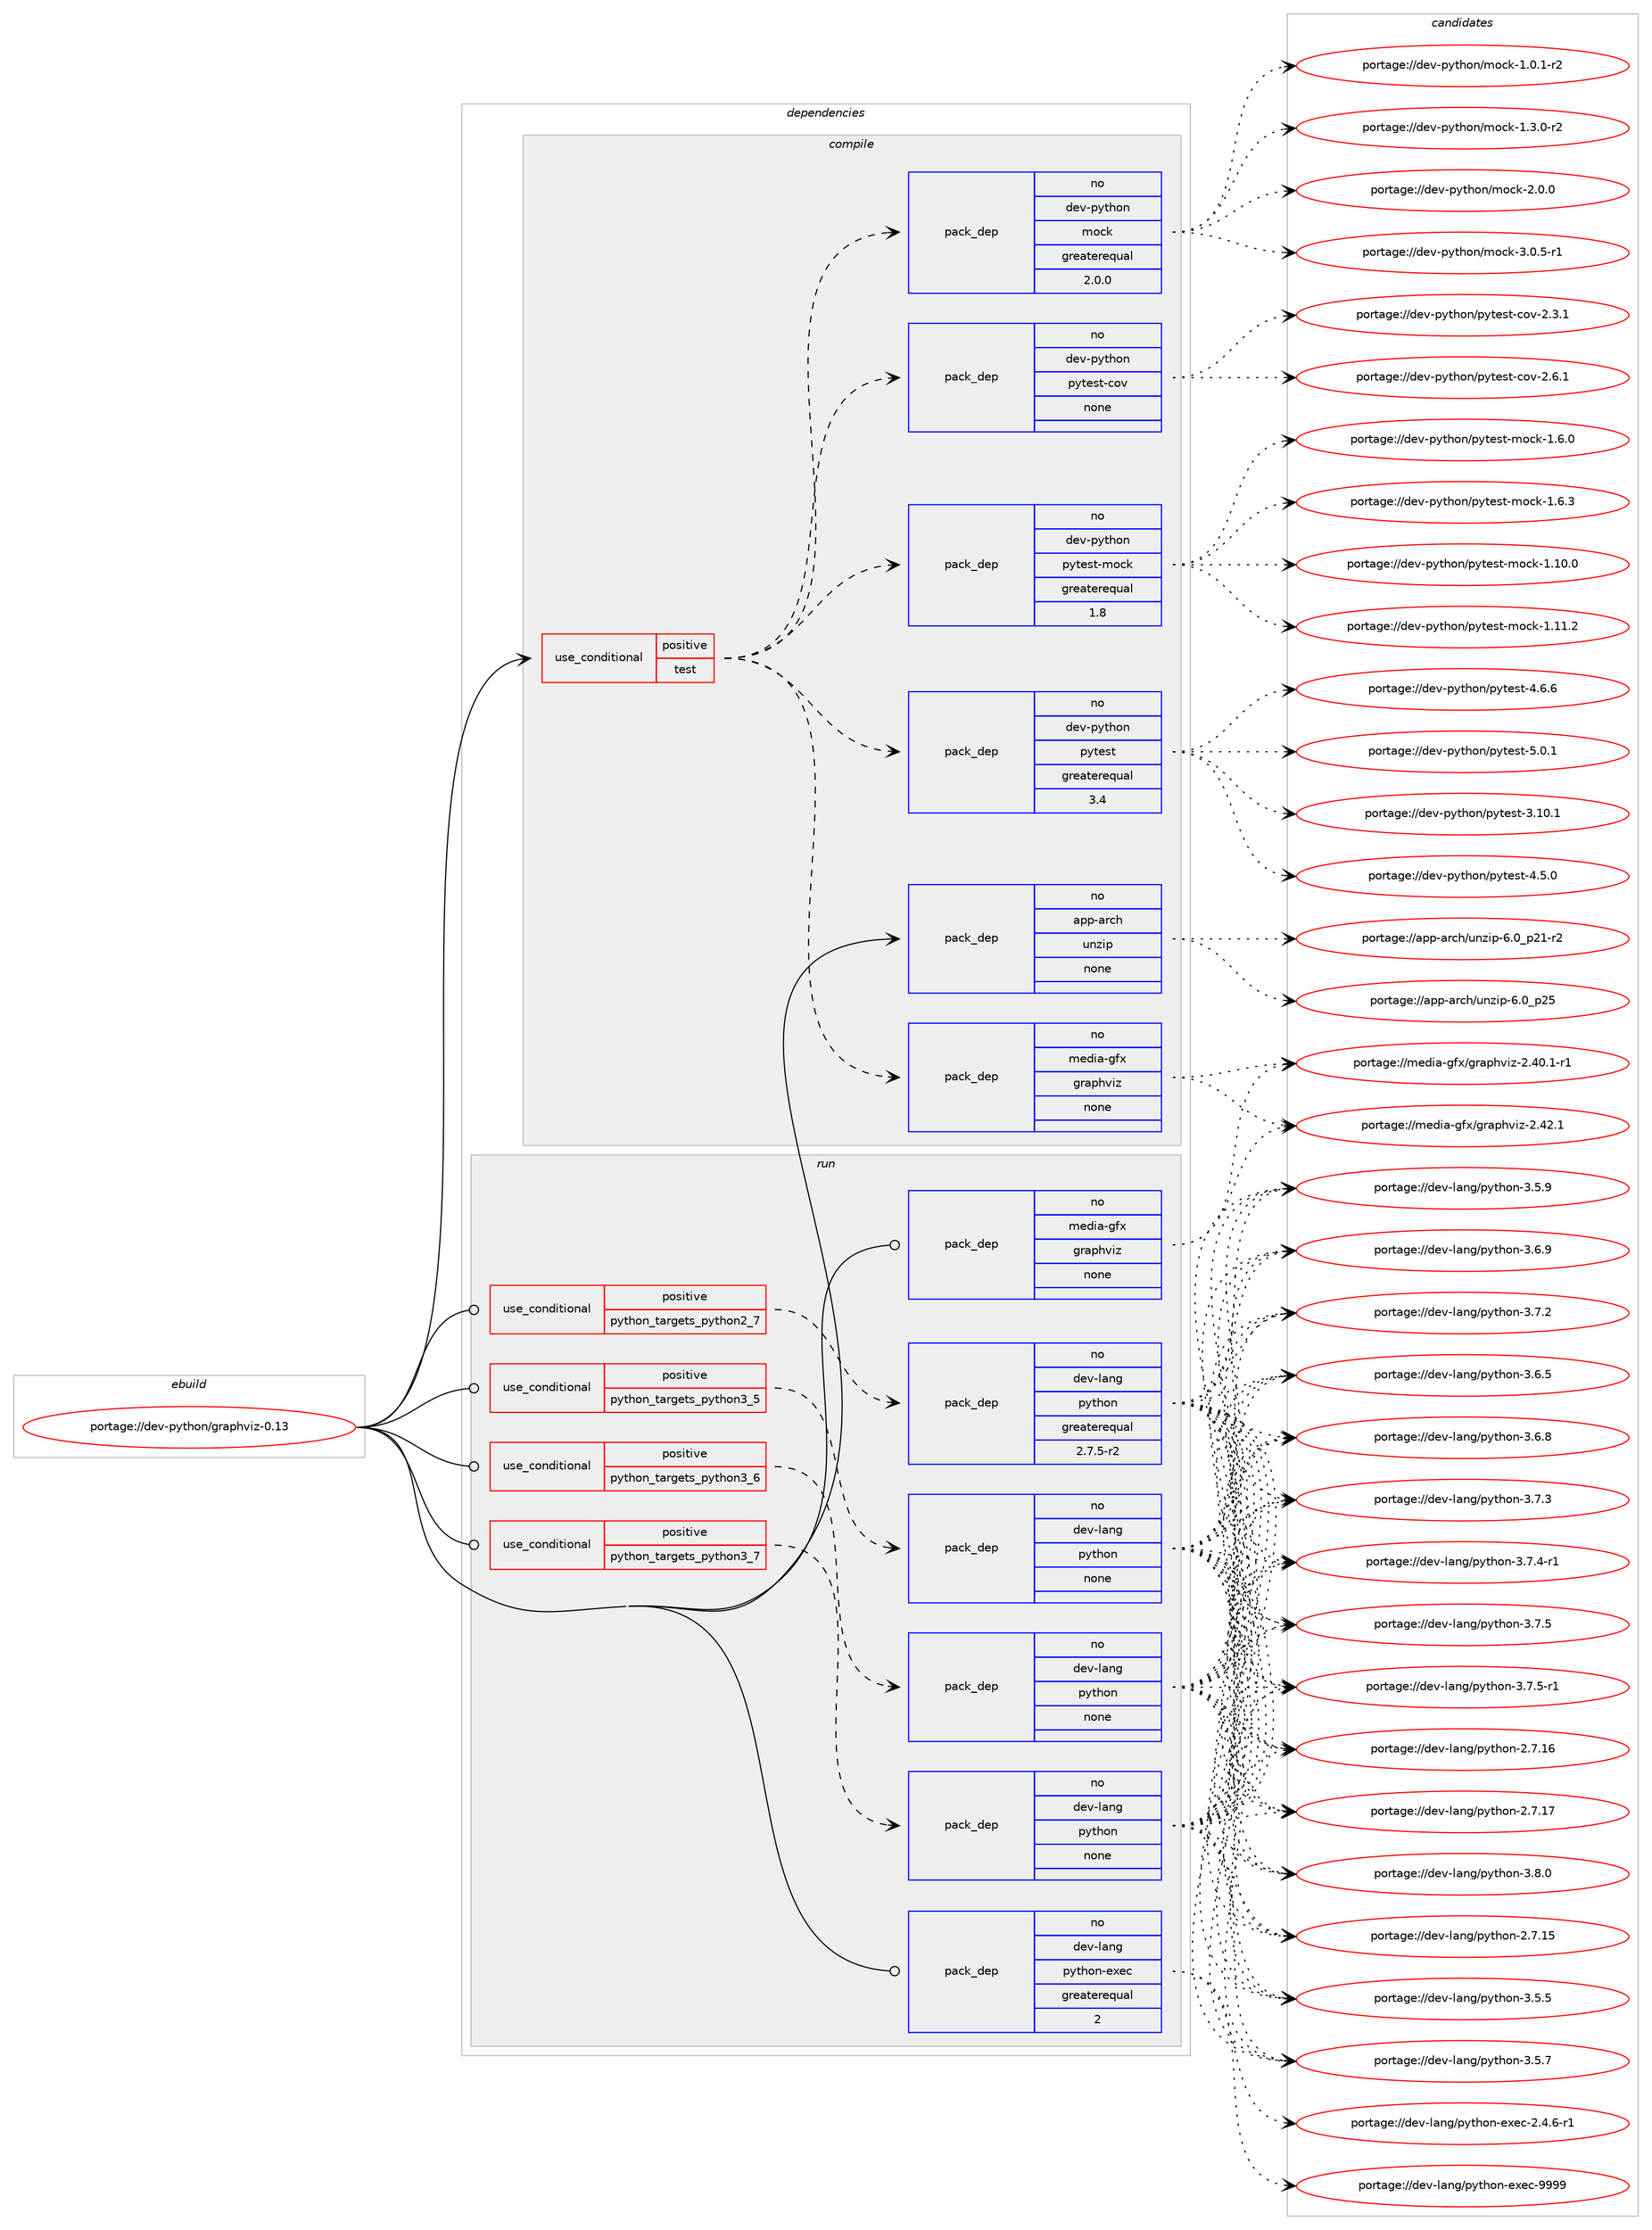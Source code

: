digraph prolog {

# *************
# Graph options
# *************

newrank=true;
concentrate=true;
compound=true;
graph [rankdir=LR,fontname=Helvetica,fontsize=10,ranksep=1.5];#, ranksep=2.5, nodesep=0.2];
edge  [arrowhead=vee];
node  [fontname=Helvetica,fontsize=10];

# **********
# The ebuild
# **********

subgraph cluster_leftcol {
color=gray;
rank=same;
label=<<i>ebuild</i>>;
id [label="portage://dev-python/graphviz-0.13", color=red, width=4, href="../dev-python/graphviz-0.13.svg"];
}

# ****************
# The dependencies
# ****************

subgraph cluster_midcol {
color=gray;
label=<<i>dependencies</i>>;
subgraph cluster_compile {
fillcolor="#eeeeee";
style=filled;
label=<<i>compile</i>>;
subgraph cond29447 {
dependency142245 [label=<<TABLE BORDER="0" CELLBORDER="1" CELLSPACING="0" CELLPADDING="4"><TR><TD ROWSPAN="3" CELLPADDING="10">use_conditional</TD></TR><TR><TD>positive</TD></TR><TR><TD>test</TD></TR></TABLE>>, shape=none, color=red];
subgraph pack109479 {
dependency142246 [label=<<TABLE BORDER="0" CELLBORDER="1" CELLSPACING="0" CELLPADDING="4" WIDTH="220"><TR><TD ROWSPAN="6" CELLPADDING="30">pack_dep</TD></TR><TR><TD WIDTH="110">no</TD></TR><TR><TD>media-gfx</TD></TR><TR><TD>graphviz</TD></TR><TR><TD>none</TD></TR><TR><TD></TD></TR></TABLE>>, shape=none, color=blue];
}
dependency142245:e -> dependency142246:w [weight=20,style="dashed",arrowhead="vee"];
subgraph pack109480 {
dependency142247 [label=<<TABLE BORDER="0" CELLBORDER="1" CELLSPACING="0" CELLPADDING="4" WIDTH="220"><TR><TD ROWSPAN="6" CELLPADDING="30">pack_dep</TD></TR><TR><TD WIDTH="110">no</TD></TR><TR><TD>dev-python</TD></TR><TR><TD>mock</TD></TR><TR><TD>greaterequal</TD></TR><TR><TD>2.0.0</TD></TR></TABLE>>, shape=none, color=blue];
}
dependency142245:e -> dependency142247:w [weight=20,style="dashed",arrowhead="vee"];
subgraph pack109481 {
dependency142248 [label=<<TABLE BORDER="0" CELLBORDER="1" CELLSPACING="0" CELLPADDING="4" WIDTH="220"><TR><TD ROWSPAN="6" CELLPADDING="30">pack_dep</TD></TR><TR><TD WIDTH="110">no</TD></TR><TR><TD>dev-python</TD></TR><TR><TD>pytest</TD></TR><TR><TD>greaterequal</TD></TR><TR><TD>3.4</TD></TR></TABLE>>, shape=none, color=blue];
}
dependency142245:e -> dependency142248:w [weight=20,style="dashed",arrowhead="vee"];
subgraph pack109482 {
dependency142249 [label=<<TABLE BORDER="0" CELLBORDER="1" CELLSPACING="0" CELLPADDING="4" WIDTH="220"><TR><TD ROWSPAN="6" CELLPADDING="30">pack_dep</TD></TR><TR><TD WIDTH="110">no</TD></TR><TR><TD>dev-python</TD></TR><TR><TD>pytest-mock</TD></TR><TR><TD>greaterequal</TD></TR><TR><TD>1.8</TD></TR></TABLE>>, shape=none, color=blue];
}
dependency142245:e -> dependency142249:w [weight=20,style="dashed",arrowhead="vee"];
subgraph pack109483 {
dependency142250 [label=<<TABLE BORDER="0" CELLBORDER="1" CELLSPACING="0" CELLPADDING="4" WIDTH="220"><TR><TD ROWSPAN="6" CELLPADDING="30">pack_dep</TD></TR><TR><TD WIDTH="110">no</TD></TR><TR><TD>dev-python</TD></TR><TR><TD>pytest-cov</TD></TR><TR><TD>none</TD></TR><TR><TD></TD></TR></TABLE>>, shape=none, color=blue];
}
dependency142245:e -> dependency142250:w [weight=20,style="dashed",arrowhead="vee"];
}
id:e -> dependency142245:w [weight=20,style="solid",arrowhead="vee"];
subgraph pack109484 {
dependency142251 [label=<<TABLE BORDER="0" CELLBORDER="1" CELLSPACING="0" CELLPADDING="4" WIDTH="220"><TR><TD ROWSPAN="6" CELLPADDING="30">pack_dep</TD></TR><TR><TD WIDTH="110">no</TD></TR><TR><TD>app-arch</TD></TR><TR><TD>unzip</TD></TR><TR><TD>none</TD></TR><TR><TD></TD></TR></TABLE>>, shape=none, color=blue];
}
id:e -> dependency142251:w [weight=20,style="solid",arrowhead="vee"];
}
subgraph cluster_compileandrun {
fillcolor="#eeeeee";
style=filled;
label=<<i>compile and run</i>>;
}
subgraph cluster_run {
fillcolor="#eeeeee";
style=filled;
label=<<i>run</i>>;
subgraph cond29448 {
dependency142252 [label=<<TABLE BORDER="0" CELLBORDER="1" CELLSPACING="0" CELLPADDING="4"><TR><TD ROWSPAN="3" CELLPADDING="10">use_conditional</TD></TR><TR><TD>positive</TD></TR><TR><TD>python_targets_python2_7</TD></TR></TABLE>>, shape=none, color=red];
subgraph pack109485 {
dependency142253 [label=<<TABLE BORDER="0" CELLBORDER="1" CELLSPACING="0" CELLPADDING="4" WIDTH="220"><TR><TD ROWSPAN="6" CELLPADDING="30">pack_dep</TD></TR><TR><TD WIDTH="110">no</TD></TR><TR><TD>dev-lang</TD></TR><TR><TD>python</TD></TR><TR><TD>greaterequal</TD></TR><TR><TD>2.7.5-r2</TD></TR></TABLE>>, shape=none, color=blue];
}
dependency142252:e -> dependency142253:w [weight=20,style="dashed",arrowhead="vee"];
}
id:e -> dependency142252:w [weight=20,style="solid",arrowhead="odot"];
subgraph cond29449 {
dependency142254 [label=<<TABLE BORDER="0" CELLBORDER="1" CELLSPACING="0" CELLPADDING="4"><TR><TD ROWSPAN="3" CELLPADDING="10">use_conditional</TD></TR><TR><TD>positive</TD></TR><TR><TD>python_targets_python3_5</TD></TR></TABLE>>, shape=none, color=red];
subgraph pack109486 {
dependency142255 [label=<<TABLE BORDER="0" CELLBORDER="1" CELLSPACING="0" CELLPADDING="4" WIDTH="220"><TR><TD ROWSPAN="6" CELLPADDING="30">pack_dep</TD></TR><TR><TD WIDTH="110">no</TD></TR><TR><TD>dev-lang</TD></TR><TR><TD>python</TD></TR><TR><TD>none</TD></TR><TR><TD></TD></TR></TABLE>>, shape=none, color=blue];
}
dependency142254:e -> dependency142255:w [weight=20,style="dashed",arrowhead="vee"];
}
id:e -> dependency142254:w [weight=20,style="solid",arrowhead="odot"];
subgraph cond29450 {
dependency142256 [label=<<TABLE BORDER="0" CELLBORDER="1" CELLSPACING="0" CELLPADDING="4"><TR><TD ROWSPAN="3" CELLPADDING="10">use_conditional</TD></TR><TR><TD>positive</TD></TR><TR><TD>python_targets_python3_6</TD></TR></TABLE>>, shape=none, color=red];
subgraph pack109487 {
dependency142257 [label=<<TABLE BORDER="0" CELLBORDER="1" CELLSPACING="0" CELLPADDING="4" WIDTH="220"><TR><TD ROWSPAN="6" CELLPADDING="30">pack_dep</TD></TR><TR><TD WIDTH="110">no</TD></TR><TR><TD>dev-lang</TD></TR><TR><TD>python</TD></TR><TR><TD>none</TD></TR><TR><TD></TD></TR></TABLE>>, shape=none, color=blue];
}
dependency142256:e -> dependency142257:w [weight=20,style="dashed",arrowhead="vee"];
}
id:e -> dependency142256:w [weight=20,style="solid",arrowhead="odot"];
subgraph cond29451 {
dependency142258 [label=<<TABLE BORDER="0" CELLBORDER="1" CELLSPACING="0" CELLPADDING="4"><TR><TD ROWSPAN="3" CELLPADDING="10">use_conditional</TD></TR><TR><TD>positive</TD></TR><TR><TD>python_targets_python3_7</TD></TR></TABLE>>, shape=none, color=red];
subgraph pack109488 {
dependency142259 [label=<<TABLE BORDER="0" CELLBORDER="1" CELLSPACING="0" CELLPADDING="4" WIDTH="220"><TR><TD ROWSPAN="6" CELLPADDING="30">pack_dep</TD></TR><TR><TD WIDTH="110">no</TD></TR><TR><TD>dev-lang</TD></TR><TR><TD>python</TD></TR><TR><TD>none</TD></TR><TR><TD></TD></TR></TABLE>>, shape=none, color=blue];
}
dependency142258:e -> dependency142259:w [weight=20,style="dashed",arrowhead="vee"];
}
id:e -> dependency142258:w [weight=20,style="solid",arrowhead="odot"];
subgraph pack109489 {
dependency142260 [label=<<TABLE BORDER="0" CELLBORDER="1" CELLSPACING="0" CELLPADDING="4" WIDTH="220"><TR><TD ROWSPAN="6" CELLPADDING="30">pack_dep</TD></TR><TR><TD WIDTH="110">no</TD></TR><TR><TD>dev-lang</TD></TR><TR><TD>python-exec</TD></TR><TR><TD>greaterequal</TD></TR><TR><TD>2</TD></TR></TABLE>>, shape=none, color=blue];
}
id:e -> dependency142260:w [weight=20,style="solid",arrowhead="odot"];
subgraph pack109490 {
dependency142261 [label=<<TABLE BORDER="0" CELLBORDER="1" CELLSPACING="0" CELLPADDING="4" WIDTH="220"><TR><TD ROWSPAN="6" CELLPADDING="30">pack_dep</TD></TR><TR><TD WIDTH="110">no</TD></TR><TR><TD>media-gfx</TD></TR><TR><TD>graphviz</TD></TR><TR><TD>none</TD></TR><TR><TD></TD></TR></TABLE>>, shape=none, color=blue];
}
id:e -> dependency142261:w [weight=20,style="solid",arrowhead="odot"];
}
}

# **************
# The candidates
# **************

subgraph cluster_choices {
rank=same;
color=gray;
label=<<i>candidates</i>>;

subgraph choice109479 {
color=black;
nodesep=1;
choiceportage10910110010597451031021204710311497112104118105122455046524846494511449 [label="portage://media-gfx/graphviz-2.40.1-r1", color=red, width=4,href="../media-gfx/graphviz-2.40.1-r1.svg"];
choiceportage1091011001059745103102120471031149711210411810512245504652504649 [label="portage://media-gfx/graphviz-2.42.1", color=red, width=4,href="../media-gfx/graphviz-2.42.1.svg"];
dependency142246:e -> choiceportage10910110010597451031021204710311497112104118105122455046524846494511449:w [style=dotted,weight="100"];
dependency142246:e -> choiceportage1091011001059745103102120471031149711210411810512245504652504649:w [style=dotted,weight="100"];
}
subgraph choice109480 {
color=black;
nodesep=1;
choiceportage1001011184511212111610411111047109111991074549464846494511450 [label="portage://dev-python/mock-1.0.1-r2", color=red, width=4,href="../dev-python/mock-1.0.1-r2.svg"];
choiceportage1001011184511212111610411111047109111991074549465146484511450 [label="portage://dev-python/mock-1.3.0-r2", color=red, width=4,href="../dev-python/mock-1.3.0-r2.svg"];
choiceportage100101118451121211161041111104710911199107455046484648 [label="portage://dev-python/mock-2.0.0", color=red, width=4,href="../dev-python/mock-2.0.0.svg"];
choiceportage1001011184511212111610411111047109111991074551464846534511449 [label="portage://dev-python/mock-3.0.5-r1", color=red, width=4,href="../dev-python/mock-3.0.5-r1.svg"];
dependency142247:e -> choiceportage1001011184511212111610411111047109111991074549464846494511450:w [style=dotted,weight="100"];
dependency142247:e -> choiceportage1001011184511212111610411111047109111991074549465146484511450:w [style=dotted,weight="100"];
dependency142247:e -> choiceportage100101118451121211161041111104710911199107455046484648:w [style=dotted,weight="100"];
dependency142247:e -> choiceportage1001011184511212111610411111047109111991074551464846534511449:w [style=dotted,weight="100"];
}
subgraph choice109481 {
color=black;
nodesep=1;
choiceportage100101118451121211161041111104711212111610111511645514649484649 [label="portage://dev-python/pytest-3.10.1", color=red, width=4,href="../dev-python/pytest-3.10.1.svg"];
choiceportage1001011184511212111610411111047112121116101115116455246534648 [label="portage://dev-python/pytest-4.5.0", color=red, width=4,href="../dev-python/pytest-4.5.0.svg"];
choiceportage1001011184511212111610411111047112121116101115116455246544654 [label="portage://dev-python/pytest-4.6.6", color=red, width=4,href="../dev-python/pytest-4.6.6.svg"];
choiceportage1001011184511212111610411111047112121116101115116455346484649 [label="portage://dev-python/pytest-5.0.1", color=red, width=4,href="../dev-python/pytest-5.0.1.svg"];
dependency142248:e -> choiceportage100101118451121211161041111104711212111610111511645514649484649:w [style=dotted,weight="100"];
dependency142248:e -> choiceportage1001011184511212111610411111047112121116101115116455246534648:w [style=dotted,weight="100"];
dependency142248:e -> choiceportage1001011184511212111610411111047112121116101115116455246544654:w [style=dotted,weight="100"];
dependency142248:e -> choiceportage1001011184511212111610411111047112121116101115116455346484649:w [style=dotted,weight="100"];
}
subgraph choice109482 {
color=black;
nodesep=1;
choiceportage1001011184511212111610411111047112121116101115116451091119910745494649484648 [label="portage://dev-python/pytest-mock-1.10.0", color=red, width=4,href="../dev-python/pytest-mock-1.10.0.svg"];
choiceportage1001011184511212111610411111047112121116101115116451091119910745494649494650 [label="portage://dev-python/pytest-mock-1.11.2", color=red, width=4,href="../dev-python/pytest-mock-1.11.2.svg"];
choiceportage10010111845112121116104111110471121211161011151164510911199107454946544648 [label="portage://dev-python/pytest-mock-1.6.0", color=red, width=4,href="../dev-python/pytest-mock-1.6.0.svg"];
choiceportage10010111845112121116104111110471121211161011151164510911199107454946544651 [label="portage://dev-python/pytest-mock-1.6.3", color=red, width=4,href="../dev-python/pytest-mock-1.6.3.svg"];
dependency142249:e -> choiceportage1001011184511212111610411111047112121116101115116451091119910745494649484648:w [style=dotted,weight="100"];
dependency142249:e -> choiceportage1001011184511212111610411111047112121116101115116451091119910745494649494650:w [style=dotted,weight="100"];
dependency142249:e -> choiceportage10010111845112121116104111110471121211161011151164510911199107454946544648:w [style=dotted,weight="100"];
dependency142249:e -> choiceportage10010111845112121116104111110471121211161011151164510911199107454946544651:w [style=dotted,weight="100"];
}
subgraph choice109483 {
color=black;
nodesep=1;
choiceportage10010111845112121116104111110471121211161011151164599111118455046514649 [label="portage://dev-python/pytest-cov-2.3.1", color=red, width=4,href="../dev-python/pytest-cov-2.3.1.svg"];
choiceportage10010111845112121116104111110471121211161011151164599111118455046544649 [label="portage://dev-python/pytest-cov-2.6.1", color=red, width=4,href="../dev-python/pytest-cov-2.6.1.svg"];
dependency142250:e -> choiceportage10010111845112121116104111110471121211161011151164599111118455046514649:w [style=dotted,weight="100"];
dependency142250:e -> choiceportage10010111845112121116104111110471121211161011151164599111118455046544649:w [style=dotted,weight="100"];
}
subgraph choice109484 {
color=black;
nodesep=1;
choiceportage9711211245971149910447117110122105112455446489511250494511450 [label="portage://app-arch/unzip-6.0_p21-r2", color=red, width=4,href="../app-arch/unzip-6.0_p21-r2.svg"];
choiceportage971121124597114991044711711012210511245544648951125053 [label="portage://app-arch/unzip-6.0_p25", color=red, width=4,href="../app-arch/unzip-6.0_p25.svg"];
dependency142251:e -> choiceportage9711211245971149910447117110122105112455446489511250494511450:w [style=dotted,weight="100"];
dependency142251:e -> choiceportage971121124597114991044711711012210511245544648951125053:w [style=dotted,weight="100"];
}
subgraph choice109485 {
color=black;
nodesep=1;
choiceportage10010111845108971101034711212111610411111045504655464953 [label="portage://dev-lang/python-2.7.15", color=red, width=4,href="../dev-lang/python-2.7.15.svg"];
choiceportage10010111845108971101034711212111610411111045504655464954 [label="portage://dev-lang/python-2.7.16", color=red, width=4,href="../dev-lang/python-2.7.16.svg"];
choiceportage10010111845108971101034711212111610411111045504655464955 [label="portage://dev-lang/python-2.7.17", color=red, width=4,href="../dev-lang/python-2.7.17.svg"];
choiceportage100101118451089711010347112121116104111110455146534653 [label="portage://dev-lang/python-3.5.5", color=red, width=4,href="../dev-lang/python-3.5.5.svg"];
choiceportage100101118451089711010347112121116104111110455146534655 [label="portage://dev-lang/python-3.5.7", color=red, width=4,href="../dev-lang/python-3.5.7.svg"];
choiceportage100101118451089711010347112121116104111110455146534657 [label="portage://dev-lang/python-3.5.9", color=red, width=4,href="../dev-lang/python-3.5.9.svg"];
choiceportage100101118451089711010347112121116104111110455146544653 [label="portage://dev-lang/python-3.6.5", color=red, width=4,href="../dev-lang/python-3.6.5.svg"];
choiceportage100101118451089711010347112121116104111110455146544656 [label="portage://dev-lang/python-3.6.8", color=red, width=4,href="../dev-lang/python-3.6.8.svg"];
choiceportage100101118451089711010347112121116104111110455146544657 [label="portage://dev-lang/python-3.6.9", color=red, width=4,href="../dev-lang/python-3.6.9.svg"];
choiceportage100101118451089711010347112121116104111110455146554650 [label="portage://dev-lang/python-3.7.2", color=red, width=4,href="../dev-lang/python-3.7.2.svg"];
choiceportage100101118451089711010347112121116104111110455146554651 [label="portage://dev-lang/python-3.7.3", color=red, width=4,href="../dev-lang/python-3.7.3.svg"];
choiceportage1001011184510897110103471121211161041111104551465546524511449 [label="portage://dev-lang/python-3.7.4-r1", color=red, width=4,href="../dev-lang/python-3.7.4-r1.svg"];
choiceportage100101118451089711010347112121116104111110455146554653 [label="portage://dev-lang/python-3.7.5", color=red, width=4,href="../dev-lang/python-3.7.5.svg"];
choiceportage1001011184510897110103471121211161041111104551465546534511449 [label="portage://dev-lang/python-3.7.5-r1", color=red, width=4,href="../dev-lang/python-3.7.5-r1.svg"];
choiceportage100101118451089711010347112121116104111110455146564648 [label="portage://dev-lang/python-3.8.0", color=red, width=4,href="../dev-lang/python-3.8.0.svg"];
dependency142253:e -> choiceportage10010111845108971101034711212111610411111045504655464953:w [style=dotted,weight="100"];
dependency142253:e -> choiceportage10010111845108971101034711212111610411111045504655464954:w [style=dotted,weight="100"];
dependency142253:e -> choiceportage10010111845108971101034711212111610411111045504655464955:w [style=dotted,weight="100"];
dependency142253:e -> choiceportage100101118451089711010347112121116104111110455146534653:w [style=dotted,weight="100"];
dependency142253:e -> choiceportage100101118451089711010347112121116104111110455146534655:w [style=dotted,weight="100"];
dependency142253:e -> choiceportage100101118451089711010347112121116104111110455146534657:w [style=dotted,weight="100"];
dependency142253:e -> choiceportage100101118451089711010347112121116104111110455146544653:w [style=dotted,weight="100"];
dependency142253:e -> choiceportage100101118451089711010347112121116104111110455146544656:w [style=dotted,weight="100"];
dependency142253:e -> choiceportage100101118451089711010347112121116104111110455146544657:w [style=dotted,weight="100"];
dependency142253:e -> choiceportage100101118451089711010347112121116104111110455146554650:w [style=dotted,weight="100"];
dependency142253:e -> choiceportage100101118451089711010347112121116104111110455146554651:w [style=dotted,weight="100"];
dependency142253:e -> choiceportage1001011184510897110103471121211161041111104551465546524511449:w [style=dotted,weight="100"];
dependency142253:e -> choiceportage100101118451089711010347112121116104111110455146554653:w [style=dotted,weight="100"];
dependency142253:e -> choiceportage1001011184510897110103471121211161041111104551465546534511449:w [style=dotted,weight="100"];
dependency142253:e -> choiceportage100101118451089711010347112121116104111110455146564648:w [style=dotted,weight="100"];
}
subgraph choice109486 {
color=black;
nodesep=1;
choiceportage10010111845108971101034711212111610411111045504655464953 [label="portage://dev-lang/python-2.7.15", color=red, width=4,href="../dev-lang/python-2.7.15.svg"];
choiceportage10010111845108971101034711212111610411111045504655464954 [label="portage://dev-lang/python-2.7.16", color=red, width=4,href="../dev-lang/python-2.7.16.svg"];
choiceportage10010111845108971101034711212111610411111045504655464955 [label="portage://dev-lang/python-2.7.17", color=red, width=4,href="../dev-lang/python-2.7.17.svg"];
choiceportage100101118451089711010347112121116104111110455146534653 [label="portage://dev-lang/python-3.5.5", color=red, width=4,href="../dev-lang/python-3.5.5.svg"];
choiceportage100101118451089711010347112121116104111110455146534655 [label="portage://dev-lang/python-3.5.7", color=red, width=4,href="../dev-lang/python-3.5.7.svg"];
choiceportage100101118451089711010347112121116104111110455146534657 [label="portage://dev-lang/python-3.5.9", color=red, width=4,href="../dev-lang/python-3.5.9.svg"];
choiceportage100101118451089711010347112121116104111110455146544653 [label="portage://dev-lang/python-3.6.5", color=red, width=4,href="../dev-lang/python-3.6.5.svg"];
choiceportage100101118451089711010347112121116104111110455146544656 [label="portage://dev-lang/python-3.6.8", color=red, width=4,href="../dev-lang/python-3.6.8.svg"];
choiceportage100101118451089711010347112121116104111110455146544657 [label="portage://dev-lang/python-3.6.9", color=red, width=4,href="../dev-lang/python-3.6.9.svg"];
choiceportage100101118451089711010347112121116104111110455146554650 [label="portage://dev-lang/python-3.7.2", color=red, width=4,href="../dev-lang/python-3.7.2.svg"];
choiceportage100101118451089711010347112121116104111110455146554651 [label="portage://dev-lang/python-3.7.3", color=red, width=4,href="../dev-lang/python-3.7.3.svg"];
choiceportage1001011184510897110103471121211161041111104551465546524511449 [label="portage://dev-lang/python-3.7.4-r1", color=red, width=4,href="../dev-lang/python-3.7.4-r1.svg"];
choiceportage100101118451089711010347112121116104111110455146554653 [label="portage://dev-lang/python-3.7.5", color=red, width=4,href="../dev-lang/python-3.7.5.svg"];
choiceportage1001011184510897110103471121211161041111104551465546534511449 [label="portage://dev-lang/python-3.7.5-r1", color=red, width=4,href="../dev-lang/python-3.7.5-r1.svg"];
choiceportage100101118451089711010347112121116104111110455146564648 [label="portage://dev-lang/python-3.8.0", color=red, width=4,href="../dev-lang/python-3.8.0.svg"];
dependency142255:e -> choiceportage10010111845108971101034711212111610411111045504655464953:w [style=dotted,weight="100"];
dependency142255:e -> choiceportage10010111845108971101034711212111610411111045504655464954:w [style=dotted,weight="100"];
dependency142255:e -> choiceportage10010111845108971101034711212111610411111045504655464955:w [style=dotted,weight="100"];
dependency142255:e -> choiceportage100101118451089711010347112121116104111110455146534653:w [style=dotted,weight="100"];
dependency142255:e -> choiceportage100101118451089711010347112121116104111110455146534655:w [style=dotted,weight="100"];
dependency142255:e -> choiceportage100101118451089711010347112121116104111110455146534657:w [style=dotted,weight="100"];
dependency142255:e -> choiceportage100101118451089711010347112121116104111110455146544653:w [style=dotted,weight="100"];
dependency142255:e -> choiceportage100101118451089711010347112121116104111110455146544656:w [style=dotted,weight="100"];
dependency142255:e -> choiceportage100101118451089711010347112121116104111110455146544657:w [style=dotted,weight="100"];
dependency142255:e -> choiceportage100101118451089711010347112121116104111110455146554650:w [style=dotted,weight="100"];
dependency142255:e -> choiceportage100101118451089711010347112121116104111110455146554651:w [style=dotted,weight="100"];
dependency142255:e -> choiceportage1001011184510897110103471121211161041111104551465546524511449:w [style=dotted,weight="100"];
dependency142255:e -> choiceportage100101118451089711010347112121116104111110455146554653:w [style=dotted,weight="100"];
dependency142255:e -> choiceportage1001011184510897110103471121211161041111104551465546534511449:w [style=dotted,weight="100"];
dependency142255:e -> choiceportage100101118451089711010347112121116104111110455146564648:w [style=dotted,weight="100"];
}
subgraph choice109487 {
color=black;
nodesep=1;
choiceportage10010111845108971101034711212111610411111045504655464953 [label="portage://dev-lang/python-2.7.15", color=red, width=4,href="../dev-lang/python-2.7.15.svg"];
choiceportage10010111845108971101034711212111610411111045504655464954 [label="portage://dev-lang/python-2.7.16", color=red, width=4,href="../dev-lang/python-2.7.16.svg"];
choiceportage10010111845108971101034711212111610411111045504655464955 [label="portage://dev-lang/python-2.7.17", color=red, width=4,href="../dev-lang/python-2.7.17.svg"];
choiceportage100101118451089711010347112121116104111110455146534653 [label="portage://dev-lang/python-3.5.5", color=red, width=4,href="../dev-lang/python-3.5.5.svg"];
choiceportage100101118451089711010347112121116104111110455146534655 [label="portage://dev-lang/python-3.5.7", color=red, width=4,href="../dev-lang/python-3.5.7.svg"];
choiceportage100101118451089711010347112121116104111110455146534657 [label="portage://dev-lang/python-3.5.9", color=red, width=4,href="../dev-lang/python-3.5.9.svg"];
choiceportage100101118451089711010347112121116104111110455146544653 [label="portage://dev-lang/python-3.6.5", color=red, width=4,href="../dev-lang/python-3.6.5.svg"];
choiceportage100101118451089711010347112121116104111110455146544656 [label="portage://dev-lang/python-3.6.8", color=red, width=4,href="../dev-lang/python-3.6.8.svg"];
choiceportage100101118451089711010347112121116104111110455146544657 [label="portage://dev-lang/python-3.6.9", color=red, width=4,href="../dev-lang/python-3.6.9.svg"];
choiceportage100101118451089711010347112121116104111110455146554650 [label="portage://dev-lang/python-3.7.2", color=red, width=4,href="../dev-lang/python-3.7.2.svg"];
choiceportage100101118451089711010347112121116104111110455146554651 [label="portage://dev-lang/python-3.7.3", color=red, width=4,href="../dev-lang/python-3.7.3.svg"];
choiceportage1001011184510897110103471121211161041111104551465546524511449 [label="portage://dev-lang/python-3.7.4-r1", color=red, width=4,href="../dev-lang/python-3.7.4-r1.svg"];
choiceportage100101118451089711010347112121116104111110455146554653 [label="portage://dev-lang/python-3.7.5", color=red, width=4,href="../dev-lang/python-3.7.5.svg"];
choiceportage1001011184510897110103471121211161041111104551465546534511449 [label="portage://dev-lang/python-3.7.5-r1", color=red, width=4,href="../dev-lang/python-3.7.5-r1.svg"];
choiceportage100101118451089711010347112121116104111110455146564648 [label="portage://dev-lang/python-3.8.0", color=red, width=4,href="../dev-lang/python-3.8.0.svg"];
dependency142257:e -> choiceportage10010111845108971101034711212111610411111045504655464953:w [style=dotted,weight="100"];
dependency142257:e -> choiceportage10010111845108971101034711212111610411111045504655464954:w [style=dotted,weight="100"];
dependency142257:e -> choiceportage10010111845108971101034711212111610411111045504655464955:w [style=dotted,weight="100"];
dependency142257:e -> choiceportage100101118451089711010347112121116104111110455146534653:w [style=dotted,weight="100"];
dependency142257:e -> choiceportage100101118451089711010347112121116104111110455146534655:w [style=dotted,weight="100"];
dependency142257:e -> choiceportage100101118451089711010347112121116104111110455146534657:w [style=dotted,weight="100"];
dependency142257:e -> choiceportage100101118451089711010347112121116104111110455146544653:w [style=dotted,weight="100"];
dependency142257:e -> choiceportage100101118451089711010347112121116104111110455146544656:w [style=dotted,weight="100"];
dependency142257:e -> choiceportage100101118451089711010347112121116104111110455146544657:w [style=dotted,weight="100"];
dependency142257:e -> choiceportage100101118451089711010347112121116104111110455146554650:w [style=dotted,weight="100"];
dependency142257:e -> choiceportage100101118451089711010347112121116104111110455146554651:w [style=dotted,weight="100"];
dependency142257:e -> choiceportage1001011184510897110103471121211161041111104551465546524511449:w [style=dotted,weight="100"];
dependency142257:e -> choiceportage100101118451089711010347112121116104111110455146554653:w [style=dotted,weight="100"];
dependency142257:e -> choiceportage1001011184510897110103471121211161041111104551465546534511449:w [style=dotted,weight="100"];
dependency142257:e -> choiceportage100101118451089711010347112121116104111110455146564648:w [style=dotted,weight="100"];
}
subgraph choice109488 {
color=black;
nodesep=1;
choiceportage10010111845108971101034711212111610411111045504655464953 [label="portage://dev-lang/python-2.7.15", color=red, width=4,href="../dev-lang/python-2.7.15.svg"];
choiceportage10010111845108971101034711212111610411111045504655464954 [label="portage://dev-lang/python-2.7.16", color=red, width=4,href="../dev-lang/python-2.7.16.svg"];
choiceportage10010111845108971101034711212111610411111045504655464955 [label="portage://dev-lang/python-2.7.17", color=red, width=4,href="../dev-lang/python-2.7.17.svg"];
choiceportage100101118451089711010347112121116104111110455146534653 [label="portage://dev-lang/python-3.5.5", color=red, width=4,href="../dev-lang/python-3.5.5.svg"];
choiceportage100101118451089711010347112121116104111110455146534655 [label="portage://dev-lang/python-3.5.7", color=red, width=4,href="../dev-lang/python-3.5.7.svg"];
choiceportage100101118451089711010347112121116104111110455146534657 [label="portage://dev-lang/python-3.5.9", color=red, width=4,href="../dev-lang/python-3.5.9.svg"];
choiceportage100101118451089711010347112121116104111110455146544653 [label="portage://dev-lang/python-3.6.5", color=red, width=4,href="../dev-lang/python-3.6.5.svg"];
choiceportage100101118451089711010347112121116104111110455146544656 [label="portage://dev-lang/python-3.6.8", color=red, width=4,href="../dev-lang/python-3.6.8.svg"];
choiceportage100101118451089711010347112121116104111110455146544657 [label="portage://dev-lang/python-3.6.9", color=red, width=4,href="../dev-lang/python-3.6.9.svg"];
choiceportage100101118451089711010347112121116104111110455146554650 [label="portage://dev-lang/python-3.7.2", color=red, width=4,href="../dev-lang/python-3.7.2.svg"];
choiceportage100101118451089711010347112121116104111110455146554651 [label="portage://dev-lang/python-3.7.3", color=red, width=4,href="../dev-lang/python-3.7.3.svg"];
choiceportage1001011184510897110103471121211161041111104551465546524511449 [label="portage://dev-lang/python-3.7.4-r1", color=red, width=4,href="../dev-lang/python-3.7.4-r1.svg"];
choiceportage100101118451089711010347112121116104111110455146554653 [label="portage://dev-lang/python-3.7.5", color=red, width=4,href="../dev-lang/python-3.7.5.svg"];
choiceportage1001011184510897110103471121211161041111104551465546534511449 [label="portage://dev-lang/python-3.7.5-r1", color=red, width=4,href="../dev-lang/python-3.7.5-r1.svg"];
choiceportage100101118451089711010347112121116104111110455146564648 [label="portage://dev-lang/python-3.8.0", color=red, width=4,href="../dev-lang/python-3.8.0.svg"];
dependency142259:e -> choiceportage10010111845108971101034711212111610411111045504655464953:w [style=dotted,weight="100"];
dependency142259:e -> choiceportage10010111845108971101034711212111610411111045504655464954:w [style=dotted,weight="100"];
dependency142259:e -> choiceportage10010111845108971101034711212111610411111045504655464955:w [style=dotted,weight="100"];
dependency142259:e -> choiceportage100101118451089711010347112121116104111110455146534653:w [style=dotted,weight="100"];
dependency142259:e -> choiceportage100101118451089711010347112121116104111110455146534655:w [style=dotted,weight="100"];
dependency142259:e -> choiceportage100101118451089711010347112121116104111110455146534657:w [style=dotted,weight="100"];
dependency142259:e -> choiceportage100101118451089711010347112121116104111110455146544653:w [style=dotted,weight="100"];
dependency142259:e -> choiceportage100101118451089711010347112121116104111110455146544656:w [style=dotted,weight="100"];
dependency142259:e -> choiceportage100101118451089711010347112121116104111110455146544657:w [style=dotted,weight="100"];
dependency142259:e -> choiceportage100101118451089711010347112121116104111110455146554650:w [style=dotted,weight="100"];
dependency142259:e -> choiceportage100101118451089711010347112121116104111110455146554651:w [style=dotted,weight="100"];
dependency142259:e -> choiceportage1001011184510897110103471121211161041111104551465546524511449:w [style=dotted,weight="100"];
dependency142259:e -> choiceportage100101118451089711010347112121116104111110455146554653:w [style=dotted,weight="100"];
dependency142259:e -> choiceportage1001011184510897110103471121211161041111104551465546534511449:w [style=dotted,weight="100"];
dependency142259:e -> choiceportage100101118451089711010347112121116104111110455146564648:w [style=dotted,weight="100"];
}
subgraph choice109489 {
color=black;
nodesep=1;
choiceportage10010111845108971101034711212111610411111045101120101994550465246544511449 [label="portage://dev-lang/python-exec-2.4.6-r1", color=red, width=4,href="../dev-lang/python-exec-2.4.6-r1.svg"];
choiceportage10010111845108971101034711212111610411111045101120101994557575757 [label="portage://dev-lang/python-exec-9999", color=red, width=4,href="../dev-lang/python-exec-9999.svg"];
dependency142260:e -> choiceportage10010111845108971101034711212111610411111045101120101994550465246544511449:w [style=dotted,weight="100"];
dependency142260:e -> choiceportage10010111845108971101034711212111610411111045101120101994557575757:w [style=dotted,weight="100"];
}
subgraph choice109490 {
color=black;
nodesep=1;
choiceportage10910110010597451031021204710311497112104118105122455046524846494511449 [label="portage://media-gfx/graphviz-2.40.1-r1", color=red, width=4,href="../media-gfx/graphviz-2.40.1-r1.svg"];
choiceportage1091011001059745103102120471031149711210411810512245504652504649 [label="portage://media-gfx/graphviz-2.42.1", color=red, width=4,href="../media-gfx/graphviz-2.42.1.svg"];
dependency142261:e -> choiceportage10910110010597451031021204710311497112104118105122455046524846494511449:w [style=dotted,weight="100"];
dependency142261:e -> choiceportage1091011001059745103102120471031149711210411810512245504652504649:w [style=dotted,weight="100"];
}
}

}
